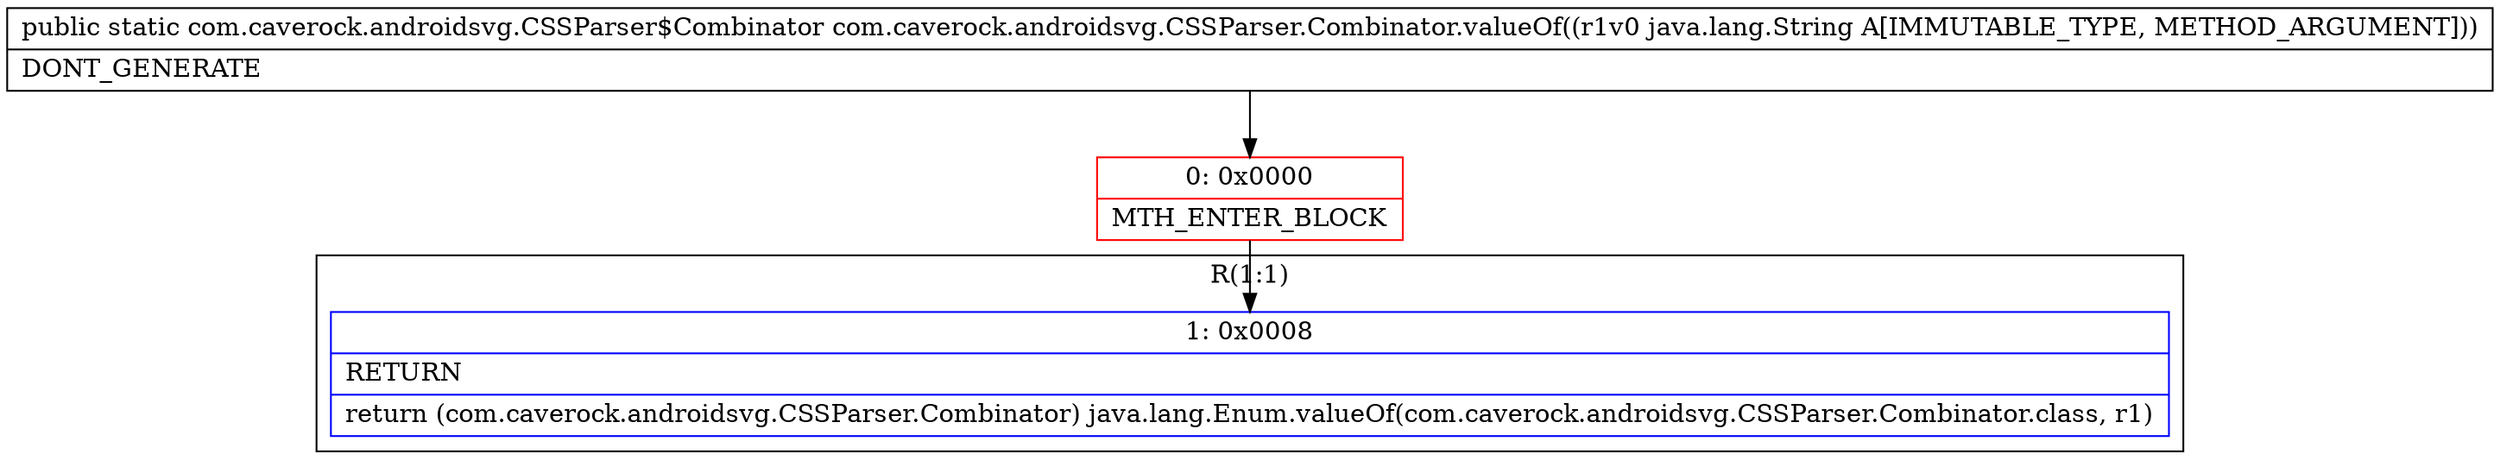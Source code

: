 digraph "CFG forcom.caverock.androidsvg.CSSParser.Combinator.valueOf(Ljava\/lang\/String;)Lcom\/caverock\/androidsvg\/CSSParser$Combinator;" {
subgraph cluster_Region_2076921901 {
label = "R(1:1)";
node [shape=record,color=blue];
Node_1 [shape=record,label="{1\:\ 0x0008|RETURN\l|return (com.caverock.androidsvg.CSSParser.Combinator) java.lang.Enum.valueOf(com.caverock.androidsvg.CSSParser.Combinator.class, r1)\l}"];
}
Node_0 [shape=record,color=red,label="{0\:\ 0x0000|MTH_ENTER_BLOCK\l}"];
MethodNode[shape=record,label="{public static com.caverock.androidsvg.CSSParser$Combinator com.caverock.androidsvg.CSSParser.Combinator.valueOf((r1v0 java.lang.String A[IMMUTABLE_TYPE, METHOD_ARGUMENT]))  | DONT_GENERATE\l}"];
MethodNode -> Node_0;
Node_0 -> Node_1;
}

